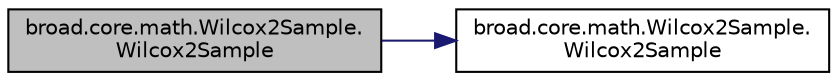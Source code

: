 digraph "broad.core.math.Wilcox2Sample.Wilcox2Sample"
{
  edge [fontname="Helvetica",fontsize="10",labelfontname="Helvetica",labelfontsize="10"];
  node [fontname="Helvetica",fontsize="10",shape=record];
  rankdir="LR";
  Node1 [label="broad.core.math.Wilcox2Sample.\lWilcox2Sample",height=0.2,width=0.4,color="black", fillcolor="grey75", style="filled" fontcolor="black"];
  Node1 -> Node2 [color="midnightblue",fontsize="10",style="solid",fontname="Helvetica"];
  Node2 [label="broad.core.math.Wilcox2Sample.\lWilcox2Sample",height=0.2,width=0.4,color="black", fillcolor="white", style="filled",URL="$classbroad_1_1core_1_1math_1_1_wilcox2_sample.html#a693860f0701ba69be4076bf9ac9e641e"];
}
